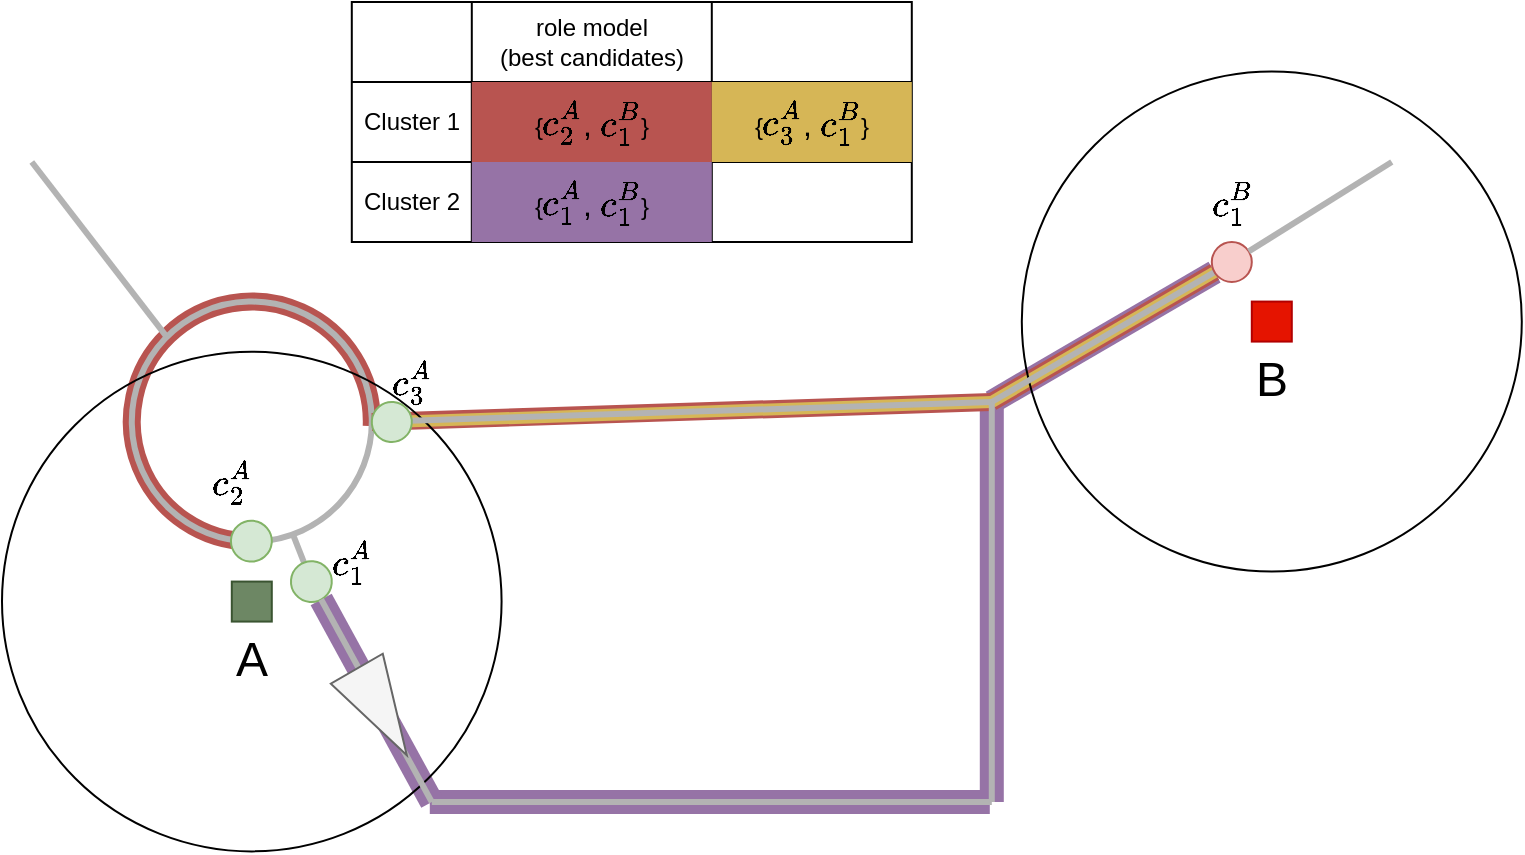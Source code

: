 <?xml version="1.0"?>
<mxfile version="13.5.1" pages="6">
  <diagram id="pgMpRxbDXcNcCbqZLtWQ" name="Cluster Motivation">
    <mxGraphModel dx="2" dy="1" grid="1" gridSize="10" guides="1" tooltips="1" connect="1" arrows="1" fold="1" page="1" pageScale="1" pageWidth="827" pageHeight="1169" math="1" shadow="0">
      <root>
        <mxCell id="37kcE679zBDXHG4-WEp3-0"/>
        <mxCell id="37kcE679zBDXHG4-WEp3-1" parent="37kcE679zBDXHG4-WEp3-0"/>
        <mxCell id="zSzR4fkRApj-zCatV6k4-12" value="" style="verticalLabelPosition=bottom;verticalAlign=top;html=1;shape=mxgraph.basic.arc;startAngle=0.25;endAngle=0.006;strokeColor=#b85450;strokeWidth=9;fillColor=#f8cecc;rotation=90;" parent="37kcE679zBDXHG4-WEp3-1" vertex="1">
          <mxGeometry x="104.9" y="189.79" width="120" height="120" as="geometry"/>
        </mxCell>
        <mxCell id="zSzR4fkRApj-zCatV6k4-8" value="" style="verticalLabelPosition=bottom;verticalAlign=top;html=1;shape=mxgraph.basic.arc;startAngle=0.247;endAngle=0.245;strokeColor=#B3B3B3;strokeWidth=3;fillColor=none;rotation=90;" parent="37kcE679zBDXHG4-WEp3-1" vertex="1">
          <mxGeometry x="104.9" y="189.79" width="120" height="120" as="geometry"/>
        </mxCell>
        <mxCell id="zSzR4fkRApj-zCatV6k4-15" value="" style="endArrow=none;html=1;strokeColor=#9673a6;strokeWidth=12;fillColor=#e1d5e7;" parent="37kcE679zBDXHG4-WEp3-1" source="nGRLppOTAlndVhWQJ_4y-0" edge="1">
          <mxGeometry width="50" height="50" relative="1" as="geometry">
            <mxPoint x="644.902" y="177.069" as="sourcePoint"/>
            <mxPoint x="534.9" y="240" as="targetPoint"/>
          </mxGeometry>
        </mxCell>
        <mxCell id="zSzR4fkRApj-zCatV6k4-16" value="" style="endArrow=none;html=1;strokeColor=#9673a6;strokeWidth=12;fillColor=#e1d5e7;" parent="37kcE679zBDXHG4-WEp3-1" edge="1">
          <mxGeometry width="50" height="50" relative="1" as="geometry">
            <mxPoint x="534.9" y="440" as="sourcePoint"/>
            <mxPoint x="534.9" y="240" as="targetPoint"/>
          </mxGeometry>
        </mxCell>
        <mxCell id="zSzR4fkRApj-zCatV6k4-17" value="" style="endArrow=none;html=1;strokeColor=#9673a6;strokeWidth=12;fillColor=#e1d5e7;" parent="37kcE679zBDXHG4-WEp3-1" edge="1">
          <mxGeometry width="50" height="50" relative="1" as="geometry">
            <mxPoint x="533.9" y="440" as="sourcePoint"/>
            <mxPoint x="253.9" y="440" as="targetPoint"/>
          </mxGeometry>
        </mxCell>
        <mxCell id="zSzR4fkRApj-zCatV6k4-18" value="" style="endArrow=none;html=1;strokeColor=#9673a6;strokeWidth=12;fillColor=#e1d5e7;" parent="37kcE679zBDXHG4-WEp3-1" target="IReG4mML2gOAaVabHAY7-2" edge="1">
          <mxGeometry width="50" height="50" relative="1" as="geometry">
            <mxPoint x="254.9" y="440" as="sourcePoint"/>
            <mxPoint x="188.486" y="331.052" as="targetPoint"/>
          </mxGeometry>
        </mxCell>
        <mxCell id="zSzR4fkRApj-zCatV6k4-10" value="" style="endArrow=none;html=1;strokeWidth=9;strokeColor=#b85450;exitX=1;exitY=0.5;exitDx=0;exitDy=0;fillColor=#f8cecc;" parent="37kcE679zBDXHG4-WEp3-1" edge="1">
          <mxGeometry width="50" height="50" relative="1" as="geometry">
            <mxPoint x="224.9" y="250" as="sourcePoint"/>
            <mxPoint x="534.9" y="240" as="targetPoint"/>
          </mxGeometry>
        </mxCell>
        <mxCell id="zSzR4fkRApj-zCatV6k4-11" value="" style="endArrow=none;html=1;strokeColor=#b85450;strokeWidth=9;fillColor=#f8cecc;" parent="37kcE679zBDXHG4-WEp3-1" source="nGRLppOTAlndVhWQJ_4y-0" edge="1">
          <mxGeometry width="50" height="50" relative="1" as="geometry">
            <mxPoint x="646.253" y="175.023" as="sourcePoint"/>
            <mxPoint x="534.9" y="240" as="targetPoint"/>
          </mxGeometry>
        </mxCell>
        <mxCell id="zSzR4fkRApj-zCatV6k4-13" value="" style="endArrow=none;html=1;strokeWidth=6;strokeColor=#d6b656;fillColor=#fff2cc;" parent="37kcE679zBDXHG4-WEp3-1" source="IReG4mML2gOAaVabHAY7-0" edge="1">
          <mxGeometry width="50" height="50" relative="1" as="geometry">
            <mxPoint x="243.55" y="260" as="sourcePoint"/>
            <mxPoint x="534.9" y="240" as="targetPoint"/>
          </mxGeometry>
        </mxCell>
        <mxCell id="zSzR4fkRApj-zCatV6k4-14" value="" style="endArrow=none;html=1;strokeColor=#d6b656;strokeWidth=6;fillColor=#fff2cc;" parent="37kcE679zBDXHG4-WEp3-1" source="nGRLppOTAlndVhWQJ_4y-0" edge="1">
          <mxGeometry width="50" height="50" relative="1" as="geometry">
            <mxPoint x="664.903" y="185.023" as="sourcePoint"/>
            <mxPoint x="534.9" y="240" as="targetPoint"/>
          </mxGeometry>
        </mxCell>
        <mxCell id="PzjnMgmLs-SK1wRJxOcU-3" value="" style="ellipse;whiteSpace=wrap;html=1;aspect=fixed;fillColor=none;" parent="37kcE679zBDXHG4-WEp3-1" vertex="1">
          <mxGeometry x="549.9" y="74.79" width="250" height="250" as="geometry"/>
        </mxCell>
        <mxCell id="Ye35nyoGRcnFWh3MsJAR-0" value="" style="ellipse;whiteSpace=wrap;html=1;aspect=fixed;fillColor=none;" parent="37kcE679zBDXHG4-WEp3-1" vertex="1">
          <mxGeometry x="40.0" y="214.9" width="249.79" height="249.79" as="geometry"/>
        </mxCell>
        <mxCell id="4iuosUFF6Wcp6z_lQXhv-2" value="" style="endArrow=none;html=1;strokeWidth=3;strokeColor=#B3B3B3;exitX=1;exitY=0.5;exitDx=0;exitDy=0;" parent="37kcE679zBDXHG4-WEp3-1" edge="1">
          <mxGeometry width="50" height="50" relative="1" as="geometry">
            <mxPoint x="224.9" y="250" as="sourcePoint"/>
            <mxPoint x="534.9" y="240" as="targetPoint"/>
          </mxGeometry>
        </mxCell>
        <mxCell id="4iuosUFF6Wcp6z_lQXhv-3" value="" style="endArrow=none;html=1;strokeColor=#B3B3B3;strokeWidth=3;" parent="37kcE679zBDXHG4-WEp3-1" source="nGRLppOTAlndVhWQJ_4y-0" edge="1">
          <mxGeometry width="50" height="50" relative="1" as="geometry">
            <mxPoint x="734.9" y="120" as="sourcePoint"/>
            <mxPoint x="534.9" y="240" as="targetPoint"/>
          </mxGeometry>
        </mxCell>
        <mxCell id="4iuosUFF6Wcp6z_lQXhv-4" value="" style="endArrow=none;html=1;strokeColor=#B3B3B3;strokeWidth=3;" parent="37kcE679zBDXHG4-WEp3-1" edge="1">
          <mxGeometry width="50" height="50" relative="1" as="geometry">
            <mxPoint x="534.9" y="440" as="sourcePoint"/>
            <mxPoint x="534.9" y="240" as="targetPoint"/>
          </mxGeometry>
        </mxCell>
        <mxCell id="4iuosUFF6Wcp6z_lQXhv-5" value="" style="endArrow=none;html=1;strokeColor=#B3B3B3;strokeWidth=3;" parent="37kcE679zBDXHG4-WEp3-1" edge="1">
          <mxGeometry width="50" height="50" relative="1" as="geometry">
            <mxPoint x="534.9" y="440" as="sourcePoint"/>
            <mxPoint x="254.9" y="440" as="targetPoint"/>
          </mxGeometry>
        </mxCell>
        <mxCell id="4iuosUFF6Wcp6z_lQXhv-6" value="" style="endArrow=none;html=1;strokeColor=#B3B3B3;strokeWidth=3;entryX=0.962;entryY=0.332;entryDx=0;entryDy=0;entryPerimeter=0;" parent="37kcE679zBDXHG4-WEp3-1" source="IReG4mML2gOAaVabHAY7-2" target="zSzR4fkRApj-zCatV6k4-8" edge="1">
          <mxGeometry width="50" height="50" relative="1" as="geometry">
            <mxPoint x="254.9" y="440" as="sourcePoint"/>
            <mxPoint x="184.1" y="306.4" as="targetPoint"/>
          </mxGeometry>
        </mxCell>
        <mxCell id="4iuosUFF6Wcp6z_lQXhv-7" value="" style="endArrow=none;html=1;strokeColor=#B3B3B3;strokeWidth=3;entryX=0;entryY=0;entryDx=0;entryDy=0;" parent="37kcE679zBDXHG4-WEp3-1" edge="1">
          <mxGeometry width="50" height="50" relative="1" as="geometry">
            <mxPoint x="54.9" y="120" as="sourcePoint"/>
            <mxPoint x="122.474" y="207.574" as="targetPoint"/>
          </mxGeometry>
        </mxCell>
        <mxCell id="c7QpUZR4yU53VAmnjCTs-0" value="&lt;br&gt;&lt;br&gt;A" style="whiteSpace=wrap;html=1;rounded=0;shadow=0;strokeWidth=1;fillColor=#6d8764;fontSize=24;align=right;strokeColor=#3A5431;" parent="37kcE679zBDXHG4-WEp3-1" vertex="1">
          <mxGeometry x="154.9" y="329.79" width="20" height="20" as="geometry"/>
        </mxCell>
        <mxCell id="m0fRtht5hiE_GrRAHNec-0" value="&lt;br&gt;&lt;br&gt;B" style="whiteSpace=wrap;html=1;rounded=0;shadow=0;strokeWidth=1;fillColor=#e51400;fontSize=24;align=right;strokeColor=#B20000;" parent="37kcE679zBDXHG4-WEp3-1" vertex="1">
          <mxGeometry x="664.9" y="189.79" width="20" height="20" as="geometry"/>
        </mxCell>
        <mxCell id="IReG4mML2gOAaVabHAY7-0" value="" style="ellipse;whiteSpace=wrap;html=1;aspect=fixed;fillColor=#d5e8d4;strokeColor=#82b366;rotation=5;" parent="37kcE679zBDXHG4-WEp3-1" vertex="1">
          <mxGeometry x="224.9" y="240" width="20" height="20" as="geometry"/>
        </mxCell>
        <mxCell id="PzjnMgmLs-SK1wRJxOcU-0" value="&lt;div&gt;&lt;font style=&quot;font-size: 16px&quot;&gt;`c_2^A`&lt;/font&gt;&lt;/div&gt;" style="text;html=1;strokeColor=none;fillColor=none;align=center;verticalAlign=middle;whiteSpace=wrap;rounded=0;fontColor=#000000;" parent="37kcE679zBDXHG4-WEp3-1" vertex="1">
          <mxGeometry x="134.9" y="270" width="40" height="20" as="geometry"/>
        </mxCell>
        <mxCell id="PzjnMgmLs-SK1wRJxOcU-1" value="&lt;div&gt;&lt;font style=&quot;font-size: 16px&quot;&gt;`c_1^A`&lt;/font&gt;&lt;/div&gt;" style="text;html=1;strokeColor=none;fillColor=none;align=center;verticalAlign=middle;whiteSpace=wrap;rounded=0;fontColor=#000000;" parent="37kcE679zBDXHG4-WEp3-1" vertex="1">
          <mxGeometry x="194.9" y="309.79" width="40" height="20" as="geometry"/>
        </mxCell>
        <mxCell id="PzjnMgmLs-SK1wRJxOcU-2" value="&lt;div&gt;&lt;font style=&quot;font-size: 16px&quot;&gt;`c_3^A`&lt;/font&gt;&lt;/div&gt;" style="text;html=1;strokeColor=none;fillColor=none;align=center;verticalAlign=middle;whiteSpace=wrap;rounded=0;fontColor=#000000;" parent="37kcE679zBDXHG4-WEp3-1" vertex="1">
          <mxGeometry x="224.9" y="220" width="40" height="20" as="geometry"/>
        </mxCell>
        <mxCell id="nGRLppOTAlndVhWQJ_4y-1" value="&lt;div&gt;&lt;font style=&quot;font-size: 16px&quot;&gt;`c_1^B`&lt;/font&gt;&lt;/div&gt;" style="text;html=1;strokeColor=none;fillColor=none;align=center;verticalAlign=middle;whiteSpace=wrap;rounded=0;fontColor=#000000;" parent="37kcE679zBDXHG4-WEp3-1" vertex="1">
          <mxGeometry x="634.9" y="130" width="40" height="20" as="geometry"/>
        </mxCell>
        <mxCell id="IReG4mML2gOAaVabHAY7-2" value="" style="ellipse;whiteSpace=wrap;html=1;aspect=fixed;fillColor=#d5e8d4;strokeColor=#82b366;rotation=5;" parent="37kcE679zBDXHG4-WEp3-1" vertex="1">
          <mxGeometry x="184.48" y="319.58" width="20.42" height="20.42" as="geometry"/>
        </mxCell>
        <mxCell id="zSzR4fkRApj-zCatV6k4-2" value="" style="endArrow=none;html=1;strokeColor=#B3B3B3;strokeWidth=3;" parent="37kcE679zBDXHG4-WEp3-1" target="IReG4mML2gOAaVabHAY7-2" edge="1">
          <mxGeometry width="50" height="50" relative="1" as="geometry">
            <mxPoint x="254.9" y="440" as="sourcePoint"/>
            <mxPoint x="184.1" y="306.4" as="targetPoint"/>
          </mxGeometry>
        </mxCell>
        <mxCell id="IReG4mML2gOAaVabHAY7-1" value="" style="ellipse;whiteSpace=wrap;html=1;aspect=fixed;fillColor=#d5e8d4;strokeColor=#82b366;rotation=5;" parent="37kcE679zBDXHG4-WEp3-1" vertex="1">
          <mxGeometry x="154.48" y="299.37" width="20.42" height="20.42" as="geometry"/>
        </mxCell>
        <mxCell id="nGRLppOTAlndVhWQJ_4y-0" value="" style="ellipse;whiteSpace=wrap;html=1;aspect=fixed;fillColor=#f8cecc;strokeColor=#b85450;" parent="37kcE679zBDXHG4-WEp3-1" vertex="1">
          <mxGeometry x="644.9" y="160" width="20" height="20" as="geometry"/>
        </mxCell>
        <mxCell id="zSzR4fkRApj-zCatV6k4-9" value="" style="endArrow=none;html=1;strokeColor=#B3B3B3;strokeWidth=3;" parent="37kcE679zBDXHG4-WEp3-1" target="nGRLppOTAlndVhWQJ_4y-0" edge="1">
          <mxGeometry width="50" height="50" relative="1" as="geometry">
            <mxPoint x="734.9" y="120" as="sourcePoint"/>
            <mxPoint x="534.9" y="240" as="targetPoint"/>
          </mxGeometry>
        </mxCell>
        <mxCell id="zSzR4fkRApj-zCatV6k4-0" value="" style="triangle;whiteSpace=wrap;html=1;strokeColor=#666666;strokeWidth=1;fillColor=#f5f5f5;fontColor=#333333;rotation=60;" parent="37kcE679zBDXHG4-WEp3-1" vertex="1">
          <mxGeometry x="204.9" y="380" width="50" height="30" as="geometry"/>
        </mxCell>
        <mxCell id="zSzR4fkRApj-zCatV6k4-19" value="" style="shape=table;html=1;whiteSpace=wrap;startSize=0;container=1;collapsible=0;childLayout=tableLayout;strokeWidth=1;fillColor=none;" parent="37kcE679zBDXHG4-WEp3-1" vertex="1">
          <mxGeometry x="214.9" y="40" width="280" height="120" as="geometry"/>
        </mxCell>
        <mxCell id="zSzR4fkRApj-zCatV6k4-33" style="shape=partialRectangle;html=1;whiteSpace=wrap;collapsible=0;dropTarget=0;pointerEvents=0;fillColor=none;top=0;left=0;bottom=0;right=0;points=[[0,0.5],[1,0.5]];portConstraint=eastwest;" parent="zSzR4fkRApj-zCatV6k4-19" vertex="1">
          <mxGeometry width="280" height="40" as="geometry"/>
        </mxCell>
        <mxCell id="zSzR4fkRApj-zCatV6k4-34" style="shape=partialRectangle;html=1;whiteSpace=wrap;connectable=0;fillColor=none;top=0;left=0;bottom=0;right=0;overflow=hidden;" parent="zSzR4fkRApj-zCatV6k4-33" vertex="1">
          <mxGeometry width="60" height="40" as="geometry"/>
        </mxCell>
        <mxCell id="zSzR4fkRApj-zCatV6k4-35" value="role model&lt;br&gt;(best candidates)" style="shape=partialRectangle;html=1;whiteSpace=wrap;connectable=0;top=0;left=0;bottom=0;right=0;overflow=hidden;fillColor=none;" parent="zSzR4fkRApj-zCatV6k4-33" vertex="1">
          <mxGeometry x="60" width="120" height="40" as="geometry"/>
        </mxCell>
        <mxCell id="zSzR4fkRApj-zCatV6k4-36" style="shape=partialRectangle;html=1;whiteSpace=wrap;connectable=0;top=0;left=0;bottom=0;right=0;overflow=hidden;fillColor=none;" parent="zSzR4fkRApj-zCatV6k4-33" vertex="1">
          <mxGeometry x="180" width="100" height="40" as="geometry"/>
        </mxCell>
        <mxCell id="zSzR4fkRApj-zCatV6k4-20" value="" style="shape=partialRectangle;html=1;whiteSpace=wrap;collapsible=0;dropTarget=0;pointerEvents=0;fillColor=none;top=0;left=0;bottom=0;right=0;points=[[0,0.5],[1,0.5]];portConstraint=eastwest;" parent="zSzR4fkRApj-zCatV6k4-19" vertex="1">
          <mxGeometry y="40" width="280" height="40" as="geometry"/>
        </mxCell>
        <mxCell id="zSzR4fkRApj-zCatV6k4-21" value="Cluster 1" style="shape=partialRectangle;html=1;whiteSpace=wrap;connectable=0;fillColor=none;top=0;left=0;bottom=0;right=0;overflow=hidden;" parent="zSzR4fkRApj-zCatV6k4-20" vertex="1">
          <mxGeometry width="60" height="40" as="geometry"/>
        </mxCell>
        <mxCell id="zSzR4fkRApj-zCatV6k4-22" value="{&lt;font style=&quot;font-size: 16px&quot;&gt;`c_2^A`,&lt;/font&gt;&lt;font style=&quot;font-size: 16px&quot;&gt; `c_1^B`&lt;/font&gt;}" style="shape=partialRectangle;html=1;whiteSpace=wrap;connectable=0;top=0;left=0;bottom=0;right=0;overflow=hidden;fillColor=#B85450;" parent="zSzR4fkRApj-zCatV6k4-20" vertex="1">
          <mxGeometry x="60" width="120" height="40" as="geometry"/>
        </mxCell>
        <mxCell id="zSzR4fkRApj-zCatV6k4-23" value="&lt;div&gt;{&lt;font style=&quot;font-size: 16px&quot;&gt;`c_3^A`,&lt;/font&gt;&lt;font style=&quot;font-size: 16px&quot;&gt; `c_1^B`&lt;/font&gt;}&lt;/div&gt;" style="shape=partialRectangle;html=1;whiteSpace=wrap;connectable=0;top=0;left=0;bottom=0;right=0;overflow=hidden;fillColor=#D6B656;" parent="zSzR4fkRApj-zCatV6k4-20" vertex="1">
          <mxGeometry x="180" width="100" height="40" as="geometry"/>
        </mxCell>
        <mxCell id="zSzR4fkRApj-zCatV6k4-24" value="" style="shape=partialRectangle;html=1;whiteSpace=wrap;collapsible=0;dropTarget=0;pointerEvents=0;fillColor=none;top=0;left=0;bottom=0;right=0;points=[[0,0.5],[1,0.5]];portConstraint=eastwest;" parent="zSzR4fkRApj-zCatV6k4-19" vertex="1">
          <mxGeometry y="80" width="280" height="40" as="geometry"/>
        </mxCell>
        <mxCell id="zSzR4fkRApj-zCatV6k4-25" value="Cluster 2" style="shape=partialRectangle;html=1;whiteSpace=wrap;connectable=0;fillColor=none;top=0;left=0;bottom=0;right=0;overflow=hidden;" parent="zSzR4fkRApj-zCatV6k4-24" vertex="1">
          <mxGeometry width="60" height="40" as="geometry"/>
        </mxCell>
        <mxCell id="zSzR4fkRApj-zCatV6k4-26" value="{&lt;font style=&quot;font-size: 16px&quot;&gt;`c_1^A`,&lt;/font&gt;&lt;font style=&quot;font-size: 16px&quot;&gt; `c_1^B`&lt;/font&gt;}" style="shape=partialRectangle;html=1;whiteSpace=wrap;connectable=0;top=0;left=0;bottom=0;right=0;overflow=hidden;fillColor=#9673A6;" parent="zSzR4fkRApj-zCatV6k4-24" vertex="1">
          <mxGeometry x="60" width="120" height="40" as="geometry"/>
        </mxCell>
        <mxCell id="zSzR4fkRApj-zCatV6k4-27" value="" style="shape=partialRectangle;html=1;whiteSpace=wrap;connectable=0;fillColor=none;top=0;left=0;bottom=0;right=0;overflow=hidden;" parent="zSzR4fkRApj-zCatV6k4-24" vertex="1">
          <mxGeometry x="180" width="100" height="40" as="geometry"/>
        </mxCell>
      </root>
    </mxGraphModel>
  </diagram>
</mxfile>
